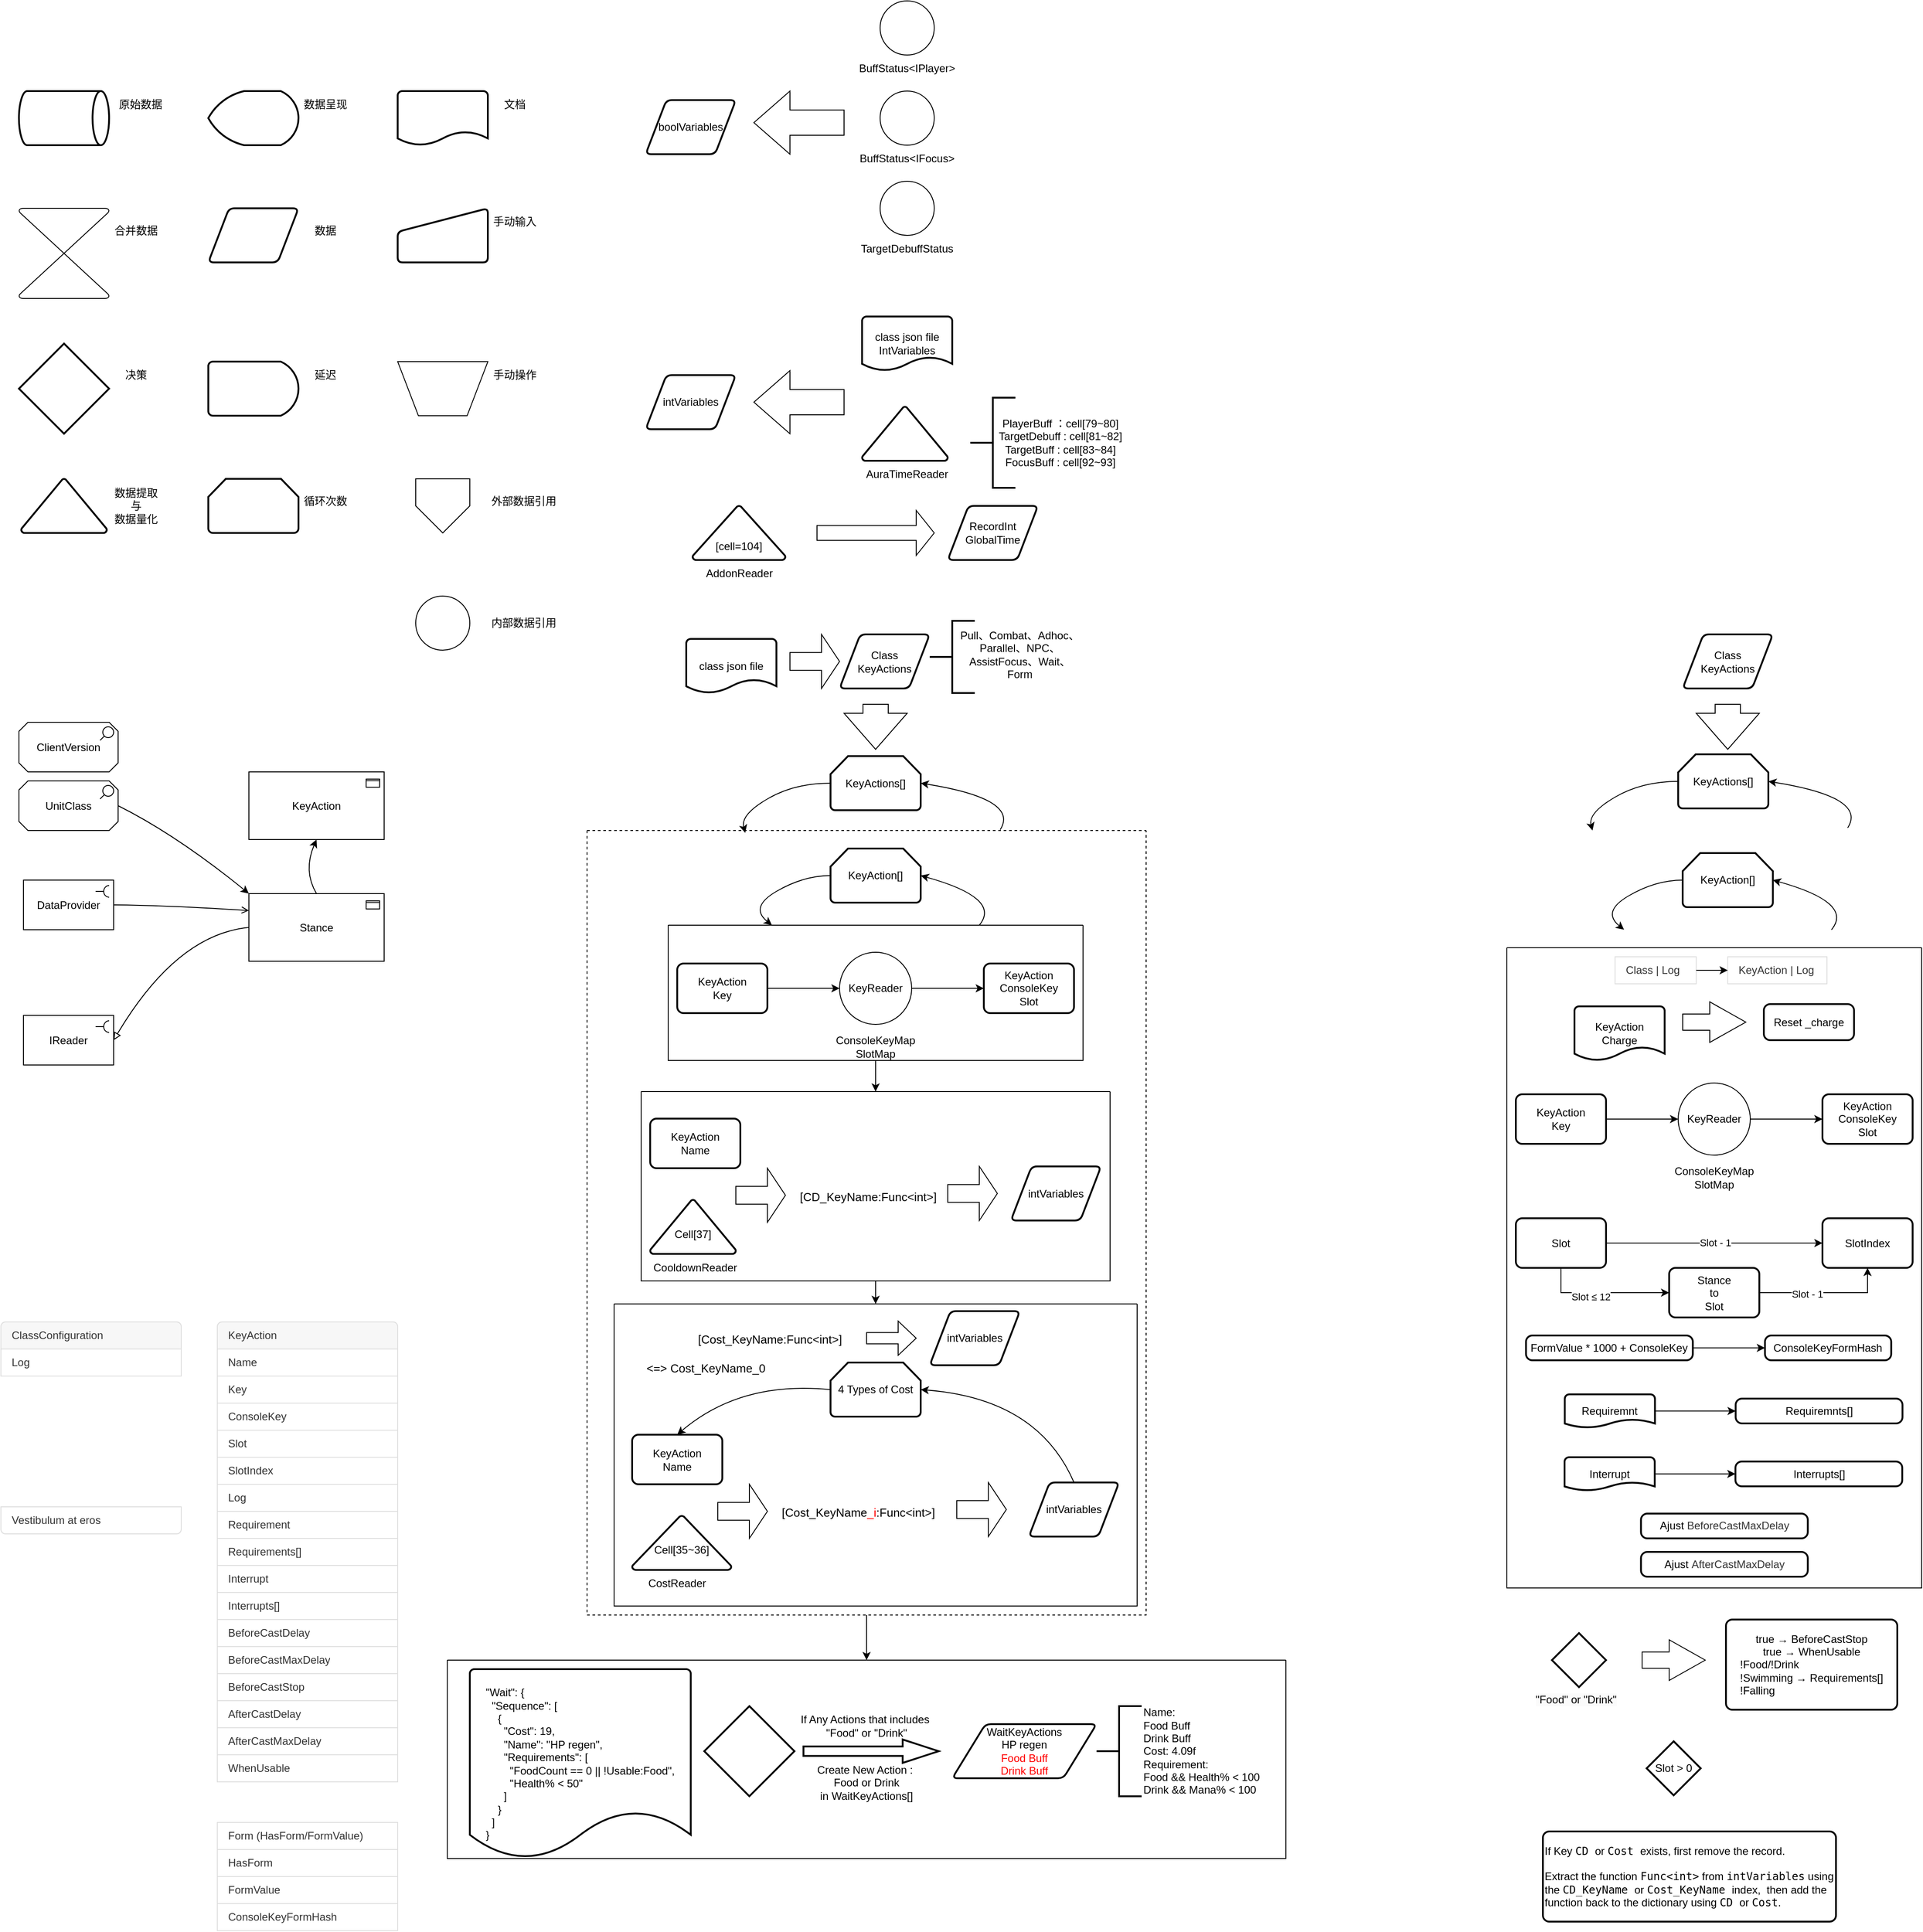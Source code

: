 <mxfile version="24.7.17">
  <diagram name="Page-1" id="tHewt-plReYWBCTNkzJ1">
    <mxGraphModel dx="1046" dy="2048" grid="1" gridSize="10" guides="1" tooltips="1" connect="1" arrows="1" fold="1" page="1" pageScale="1" pageWidth="827" pageHeight="1169" math="0" shadow="0">
      <root>
        <mxCell id="0" />
        <mxCell id="1" parent="0" />
        <mxCell id="4Kc2HaVrnk-MGNo5C4es-4" value="" style="curved=1;endArrow=classic;html=1;rounded=0;exitX=0.5;exitY=0;exitDx=0;exitDy=0;entryX=0.5;entryY=1;entryDx=0;entryDy=0;exitPerimeter=0;entryPerimeter=0;" parent="1" source="4Kc2HaVrnk-MGNo5C4es-9" target="4Kc2HaVrnk-MGNo5C4es-10" edge="1">
          <mxGeometry width="50" height="50" relative="1" as="geometry">
            <mxPoint x="399" y="465" as="sourcePoint" />
            <mxPoint x="399" y="565" as="targetPoint" />
            <Array as="points">
              <mxPoint x="395" y="355" />
            </Array>
          </mxGeometry>
        </mxCell>
        <mxCell id="4Kc2HaVrnk-MGNo5C4es-5" value="IReader" style="html=1;outlineConnect=0;whiteSpace=wrap;shape=mxgraph.archimate.application;appType=interface2" parent="1" vertex="1">
          <mxGeometry x="85" y="515" width="100" height="55" as="geometry" />
        </mxCell>
        <mxCell id="4Kc2HaVrnk-MGNo5C4es-9" value="Stance" style="html=1;outlineConnect=0;whiteSpace=wrap;shape=mxgraph.archimate3.application;appType=passive;archiType=square;" parent="1" vertex="1">
          <mxGeometry x="335" y="380" width="150" height="75" as="geometry" />
        </mxCell>
        <mxCell id="4Kc2HaVrnk-MGNo5C4es-10" value="KeyAction" style="html=1;outlineConnect=0;whiteSpace=wrap;shape=mxgraph.archimate3.application;appType=passive;archiType=square;" parent="1" vertex="1">
          <mxGeometry x="335" y="245" width="150" height="75" as="geometry" />
        </mxCell>
        <mxCell id="4Kc2HaVrnk-MGNo5C4es-11" value="" style="curved=1;endArrow=block;html=1;rounded=0;exitX=0;exitY=0.5;exitDx=0;exitDy=0;exitPerimeter=0;entryX=1;entryY=0.5;entryDx=0;entryDy=0;entryPerimeter=0;endFill=0;" parent="1" source="4Kc2HaVrnk-MGNo5C4es-9" target="4Kc2HaVrnk-MGNo5C4es-5" edge="1">
          <mxGeometry width="50" height="50" relative="1" as="geometry">
            <mxPoint x="255" y="475" as="sourcePoint" />
            <mxPoint x="305" y="425" as="targetPoint" />
            <Array as="points">
              <mxPoint x="255" y="425" />
            </Array>
          </mxGeometry>
        </mxCell>
        <mxCell id="4Kc2HaVrnk-MGNo5C4es-12" value="DataProvider" style="html=1;outlineConnect=0;whiteSpace=wrap;shape=mxgraph.archimate.application;appType=interface2;movable=1;resizable=1;rotatable=1;deletable=1;editable=1;locked=0;connectable=1;" parent="1" vertex="1">
          <mxGeometry x="85" y="365" width="100" height="55" as="geometry" />
        </mxCell>
        <mxCell id="4Kc2HaVrnk-MGNo5C4es-13" value="" style="curved=1;endArrow=open;html=1;rounded=0;exitX=1;exitY=0.5;exitDx=0;exitDy=0;exitPerimeter=0;endFill=0;entryX=0;entryY=0.25;entryDx=0;entryDy=0;entryPerimeter=0;" parent="1" source="4Kc2HaVrnk-MGNo5C4es-12" target="4Kc2HaVrnk-MGNo5C4es-9" edge="1">
          <mxGeometry width="50" height="50" relative="1" as="geometry">
            <mxPoint x="245" y="365" as="sourcePoint" />
            <mxPoint x="305" y="485" as="targetPoint" />
            <Array as="points">
              <mxPoint x="245" y="393" />
            </Array>
          </mxGeometry>
        </mxCell>
        <mxCell id="4Kc2HaVrnk-MGNo5C4es-17" value="UnitClass" style="html=1;outlineConnect=0;whiteSpace=wrap;shape=mxgraph.archimate.motiv;motivType=assess;shadow=0;gradientColor=none;fillColor=default;strokeColor=default;perimeterSpacing=0;" parent="1" vertex="1">
          <mxGeometry x="80" y="255" width="110" height="55" as="geometry" />
        </mxCell>
        <mxCell id="4Kc2HaVrnk-MGNo5C4es-18" value="" style="curved=1;endArrow=classic;html=1;rounded=0;fontFamily=Helvetica;fontSize=12;fontColor=default;exitX=1;exitY=0.5;exitDx=0;exitDy=0;exitPerimeter=0;entryX=0;entryY=0;entryDx=0;entryDy=0;entryPerimeter=0;" parent="1" source="4Kc2HaVrnk-MGNo5C4es-17" target="4Kc2HaVrnk-MGNo5C4es-9" edge="1">
          <mxGeometry width="50" height="50" relative="1" as="geometry">
            <mxPoint x="205" y="315" as="sourcePoint" />
            <mxPoint x="255" y="265" as="targetPoint" />
            <Array as="points">
              <mxPoint x="255" y="315" />
            </Array>
          </mxGeometry>
        </mxCell>
        <mxCell id="4Kc2HaVrnk-MGNo5C4es-19" value="ClientVersion" style="html=1;outlineConnect=0;whiteSpace=wrap;shape=mxgraph.archimate.motiv;motivType=assess;shadow=0;gradientColor=none;fillColor=default;strokeColor=default;perimeterSpacing=0;" parent="1" vertex="1">
          <mxGeometry x="80" y="190" width="110" height="55" as="geometry" />
        </mxCell>
        <mxCell id="MS5GB7sfSt4IsoN0eLxR-2" value="" style="verticalLabelPosition=bottom;verticalAlign=top;html=1;shape=mxgraph.flowchart.collate;" parent="1" vertex="1">
          <mxGeometry x="80" y="-380" width="100" height="100" as="geometry" />
        </mxCell>
        <mxCell id="MS5GB7sfSt4IsoN0eLxR-3" value="合并数据" style="text;html=1;align=center;verticalAlign=middle;whiteSpace=wrap;rounded=0;" parent="1" vertex="1">
          <mxGeometry x="180" y="-370" width="60" height="30" as="geometry" />
        </mxCell>
        <mxCell id="MS5GB7sfSt4IsoN0eLxR-4" value="" style="shape=parallelogram;html=1;strokeWidth=2;perimeter=parallelogramPerimeter;whiteSpace=wrap;rounded=1;arcSize=12;size=0.23;" parent="1" vertex="1">
          <mxGeometry x="290" y="-380" width="100" height="60" as="geometry" />
        </mxCell>
        <mxCell id="MS5GB7sfSt4IsoN0eLxR-5" value="数据" style="text;html=1;align=center;verticalAlign=middle;whiteSpace=wrap;rounded=0;" parent="1" vertex="1">
          <mxGeometry x="390" y="-370" width="60" height="30" as="geometry" />
        </mxCell>
        <mxCell id="MS5GB7sfSt4IsoN0eLxR-6" value="" style="strokeWidth=2;html=1;shape=mxgraph.flowchart.decision;whiteSpace=wrap;" parent="1" vertex="1">
          <mxGeometry x="80" y="-230" width="100" height="100" as="geometry" />
        </mxCell>
        <mxCell id="MS5GB7sfSt4IsoN0eLxR-7" value="决策" style="text;html=1;align=center;verticalAlign=middle;whiteSpace=wrap;rounded=0;" parent="1" vertex="1">
          <mxGeometry x="180" y="-210" width="60" height="30" as="geometry" />
        </mxCell>
        <mxCell id="MS5GB7sfSt4IsoN0eLxR-8" value="" style="strokeWidth=2;html=1;shape=mxgraph.flowchart.delay;whiteSpace=wrap;" parent="1" vertex="1">
          <mxGeometry x="290" y="-210" width="100" height="60" as="geometry" />
        </mxCell>
        <mxCell id="MS5GB7sfSt4IsoN0eLxR-9" value="延迟" style="text;html=1;align=center;verticalAlign=middle;whiteSpace=wrap;rounded=0;" parent="1" vertex="1">
          <mxGeometry x="390" y="-210" width="60" height="30" as="geometry" />
        </mxCell>
        <mxCell id="MS5GB7sfSt4IsoN0eLxR-12" value="" style="strokeWidth=2;html=1;shape=mxgraph.flowchart.direct_data;whiteSpace=wrap;" parent="1" vertex="1">
          <mxGeometry x="80" y="-510" width="100" height="60" as="geometry" />
        </mxCell>
        <mxCell id="MS5GB7sfSt4IsoN0eLxR-13" value="原始数据" style="text;html=1;align=center;verticalAlign=middle;whiteSpace=wrap;rounded=0;" parent="1" vertex="1">
          <mxGeometry x="185" y="-510" width="60" height="30" as="geometry" />
        </mxCell>
        <mxCell id="MS5GB7sfSt4IsoN0eLxR-14" value="" style="strokeWidth=2;html=1;shape=mxgraph.flowchart.display;whiteSpace=wrap;" parent="1" vertex="1">
          <mxGeometry x="290" y="-510" width="100" height="60" as="geometry" />
        </mxCell>
        <mxCell id="MS5GB7sfSt4IsoN0eLxR-15" value="数据呈现" style="text;html=1;align=center;verticalAlign=middle;whiteSpace=wrap;rounded=0;" parent="1" vertex="1">
          <mxGeometry x="390" y="-510" width="60" height="30" as="geometry" />
        </mxCell>
        <mxCell id="MS5GB7sfSt4IsoN0eLxR-16" value="" style="strokeWidth=2;html=1;shape=mxgraph.flowchart.document2;whiteSpace=wrap;size=0.25;" parent="1" vertex="1">
          <mxGeometry x="500" y="-510" width="100" height="60" as="geometry" />
        </mxCell>
        <mxCell id="MS5GB7sfSt4IsoN0eLxR-17" value="文档" style="text;html=1;align=center;verticalAlign=middle;whiteSpace=wrap;rounded=0;" parent="1" vertex="1">
          <mxGeometry x="600" y="-510" width="60" height="30" as="geometry" />
        </mxCell>
        <mxCell id="MS5GB7sfSt4IsoN0eLxR-18" value="" style="html=1;strokeWidth=2;shape=manualInput;whiteSpace=wrap;rounded=1;size=26;arcSize=11;" parent="1" vertex="1">
          <mxGeometry x="500" y="-380" width="100" height="60" as="geometry" />
        </mxCell>
        <mxCell id="MS5GB7sfSt4IsoN0eLxR-19" value="手动输入" style="text;html=1;align=center;verticalAlign=middle;whiteSpace=wrap;rounded=0;" parent="1" vertex="1">
          <mxGeometry x="600" y="-380" width="60" height="30" as="geometry" />
        </mxCell>
        <mxCell id="MS5GB7sfSt4IsoN0eLxR-20" value="" style="verticalLabelPosition=middle;verticalAlign=middle;html=1;shape=trapezoid;perimeter=trapezoidPerimeter;whiteSpace=wrap;size=0.23;arcSize=10;flipV=1;labelPosition=center;align=center;" parent="1" vertex="1">
          <mxGeometry x="500" y="-210" width="100" height="60" as="geometry" />
        </mxCell>
        <mxCell id="MS5GB7sfSt4IsoN0eLxR-21" value="手动操作" style="text;html=1;align=center;verticalAlign=middle;whiteSpace=wrap;rounded=0;" parent="1" vertex="1">
          <mxGeometry x="600" y="-210" width="60" height="30" as="geometry" />
        </mxCell>
        <mxCell id="MS5GB7sfSt4IsoN0eLxR-22" value="" style="strokeWidth=2;html=1;shape=mxgraph.flowchart.extract_or_measurement;whiteSpace=wrap;" parent="1" vertex="1">
          <mxGeometry x="82.5" y="-80" width="95" height="60" as="geometry" />
        </mxCell>
        <mxCell id="MS5GB7sfSt4IsoN0eLxR-23" value="数据提取与&lt;div&gt;数据量化&lt;/div&gt;" style="text;html=1;align=center;verticalAlign=middle;whiteSpace=wrap;rounded=0;" parent="1" vertex="1">
          <mxGeometry x="180" y="-65" width="60" height="30" as="geometry" />
        </mxCell>
        <mxCell id="MS5GB7sfSt4IsoN0eLxR-24" value="" style="strokeWidth=2;html=1;shape=mxgraph.flowchart.loop_limit;whiteSpace=wrap;" parent="1" vertex="1">
          <mxGeometry x="290" y="-80" width="100" height="60" as="geometry" />
        </mxCell>
        <mxCell id="MS5GB7sfSt4IsoN0eLxR-25" value="循环次数" style="text;html=1;align=center;verticalAlign=middle;whiteSpace=wrap;rounded=0;" parent="1" vertex="1">
          <mxGeometry x="390" y="-70" width="60" height="30" as="geometry" />
        </mxCell>
        <mxCell id="MS5GB7sfSt4IsoN0eLxR-26" value="" style="verticalLabelPosition=bottom;verticalAlign=top;html=1;shape=offPageConnector;rounded=0;size=0.5;" parent="1" vertex="1">
          <mxGeometry x="520" y="-80" width="60" height="60" as="geometry" />
        </mxCell>
        <mxCell id="MS5GB7sfSt4IsoN0eLxR-27" value="外部数据引用" style="text;html=1;align=center;verticalAlign=middle;whiteSpace=wrap;rounded=0;" parent="1" vertex="1">
          <mxGeometry x="600" y="-70" width="80" height="30" as="geometry" />
        </mxCell>
        <mxCell id="MS5GB7sfSt4IsoN0eLxR-28" value="" style="verticalLabelPosition=bottom;verticalAlign=top;html=1;shape=mxgraph.flowchart.on-page_reference;" parent="1" vertex="1">
          <mxGeometry x="520" y="50" width="60" height="60" as="geometry" />
        </mxCell>
        <mxCell id="MS5GB7sfSt4IsoN0eLxR-29" value="内部数据引用" style="text;html=1;align=center;verticalAlign=middle;whiteSpace=wrap;rounded=0;" parent="1" vertex="1">
          <mxGeometry x="600" y="65" width="80" height="30" as="geometry" />
        </mxCell>
        <mxCell id="UUD3ZyUk1dP5S2J8R8c--1" value="boolVariables" style="shape=parallelogram;html=1;strokeWidth=2;perimeter=parallelogramPerimeter;whiteSpace=wrap;rounded=1;arcSize=12;size=0.23;" parent="1" vertex="1">
          <mxGeometry x="775" y="-500" width="100" height="60" as="geometry" />
        </mxCell>
        <mxCell id="UUD3ZyUk1dP5S2J8R8c--2" value="" style="verticalLabelPosition=bottom;verticalAlign=top;html=1;shape=mxgraph.flowchart.on-page_reference;" parent="1" vertex="1">
          <mxGeometry x="1035" y="-610" width="60" height="60" as="geometry" />
        </mxCell>
        <mxCell id="UUD3ZyUk1dP5S2J8R8c--3" value="BuffStatus&amp;lt;IPlayer&amp;gt;" style="text;html=1;align=center;verticalAlign=middle;whiteSpace=wrap;rounded=0;" parent="1" vertex="1">
          <mxGeometry x="1035" y="-550" width="60" height="30" as="geometry" />
        </mxCell>
        <mxCell id="UUD3ZyUk1dP5S2J8R8c--4" value="" style="verticalLabelPosition=bottom;verticalAlign=top;html=1;shape=mxgraph.flowchart.on-page_reference;" parent="1" vertex="1">
          <mxGeometry x="1035" y="-510" width="60" height="60" as="geometry" />
        </mxCell>
        <mxCell id="UUD3ZyUk1dP5S2J8R8c--5" value="BuffStatus&amp;lt;IFocus&amp;gt;" style="text;html=1;align=center;verticalAlign=middle;whiteSpace=wrap;rounded=0;" parent="1" vertex="1">
          <mxGeometry x="1035" y="-450" width="60" height="30" as="geometry" />
        </mxCell>
        <mxCell id="UUD3ZyUk1dP5S2J8R8c--6" value="" style="verticalLabelPosition=bottom;verticalAlign=top;html=1;shape=mxgraph.flowchart.on-page_reference;" parent="1" vertex="1">
          <mxGeometry x="1035" y="-410" width="60" height="60" as="geometry" />
        </mxCell>
        <mxCell id="UUD3ZyUk1dP5S2J8R8c--7" value="TargetDebuffStatus" style="text;html=1;align=center;verticalAlign=middle;whiteSpace=wrap;rounded=0;" parent="1" vertex="1">
          <mxGeometry x="1035" y="-350" width="60" height="30" as="geometry" />
        </mxCell>
        <mxCell id="UUD3ZyUk1dP5S2J8R8c--8" value="" style="html=1;shadow=0;dashed=0;align=center;verticalAlign=middle;shape=mxgraph.arrows2.arrow;dy=0.6;dx=40;flipH=1;notch=0;" parent="1" vertex="1">
          <mxGeometry x="895" y="-510" width="100" height="70" as="geometry" />
        </mxCell>
        <mxCell id="UUD3ZyUk1dP5S2J8R8c--9" value="intVariables" style="shape=parallelogram;html=1;strokeWidth=2;perimeter=parallelogramPerimeter;whiteSpace=wrap;rounded=1;arcSize=12;size=0.23;" parent="1" vertex="1">
          <mxGeometry x="775" y="-195" width="100" height="60" as="geometry" />
        </mxCell>
        <mxCell id="UUD3ZyUk1dP5S2J8R8c--10" value="class json file&lt;br&gt;IntVariables" style="strokeWidth=2;html=1;shape=mxgraph.flowchart.document2;whiteSpace=wrap;size=0.25;" parent="1" vertex="1">
          <mxGeometry x="1015" y="-260" width="100" height="60" as="geometry" />
        </mxCell>
        <mxCell id="UUD3ZyUk1dP5S2J8R8c--11" value="" style="strokeWidth=2;html=1;shape=mxgraph.flowchart.extract_or_measurement;whiteSpace=wrap;" parent="1" vertex="1">
          <mxGeometry x="1015" y="-160" width="95" height="60" as="geometry" />
        </mxCell>
        <mxCell id="UUD3ZyUk1dP5S2J8R8c--12" value="AuraTimeReader" style="text;html=1;align=center;verticalAlign=middle;whiteSpace=wrap;rounded=0;" parent="1" vertex="1">
          <mxGeometry x="1035" y="-100" width="60" height="30" as="geometry" />
        </mxCell>
        <mxCell id="UUD3ZyUk1dP5S2J8R8c--13" value="" style="strokeWidth=2;html=1;shape=mxgraph.flowchart.annotation_2;align=left;labelPosition=right;pointerEvents=1;" parent="1" vertex="1">
          <mxGeometry x="1135" y="-170" width="50" height="100" as="geometry" />
        </mxCell>
        <mxCell id="UUD3ZyUk1dP5S2J8R8c--14" value="PlayerBuff ：cell[79~80]&lt;div&gt;TargetDebuff : cell[81~82]&lt;/div&gt;&lt;div&gt;TargetBuff : cell[83~84]&lt;/div&gt;&lt;div&gt;FocusBuff : cell[92~93]&lt;/div&gt;" style="text;html=1;align=center;verticalAlign=middle;whiteSpace=wrap;rounded=0;" parent="1" vertex="1">
          <mxGeometry x="1165" y="-162.5" width="140" height="85" as="geometry" />
        </mxCell>
        <mxCell id="UUD3ZyUk1dP5S2J8R8c--15" value="" style="html=1;shadow=0;dashed=0;align=center;verticalAlign=middle;shape=mxgraph.arrows2.arrow;dy=0.6;dx=40;flipH=1;notch=0;" parent="1" vertex="1">
          <mxGeometry x="895" y="-200" width="100" height="70" as="geometry" />
        </mxCell>
        <mxCell id="UUD3ZyUk1dP5S2J8R8c--16" value="class json file" style="strokeWidth=2;html=1;shape=mxgraph.flowchart.document2;whiteSpace=wrap;size=0.25;" parent="1" vertex="1">
          <mxGeometry x="820" y="97.5" width="100" height="60" as="geometry" />
        </mxCell>
        <mxCell id="UUD3ZyUk1dP5S2J8R8c--17" value="&lt;div&gt;Class&lt;/div&gt;KeyActions" style="shape=parallelogram;html=1;strokeWidth=2;perimeter=parallelogramPerimeter;whiteSpace=wrap;rounded=1;arcSize=12;size=0.23;" parent="1" vertex="1">
          <mxGeometry x="990" y="92.5" width="100" height="60" as="geometry" />
        </mxCell>
        <mxCell id="UUD3ZyUk1dP5S2J8R8c--18" value="KeyActions[]" style="strokeWidth=2;html=1;shape=mxgraph.flowchart.loop_limit;whiteSpace=wrap;" parent="1" vertex="1">
          <mxGeometry x="980" y="227.5" width="100" height="60" as="geometry" />
        </mxCell>
        <mxCell id="hgYLfOBCE1SNbVd8lNa9-1" value="" style="strokeWidth=2;html=1;shape=mxgraph.flowchart.annotation_2;align=left;labelPosition=right;pointerEvents=1;" parent="1" vertex="1">
          <mxGeometry x="1090" y="77.5" width="50" height="80" as="geometry" />
        </mxCell>
        <mxCell id="hgYLfOBCE1SNbVd8lNa9-2" value="Pull、Combat、Adhoc、Parallel、NPC、AssistFocus、Wait、Form" style="text;html=1;align=center;verticalAlign=middle;whiteSpace=wrap;rounded=0;" parent="1" vertex="1">
          <mxGeometry x="1120" y="72.5" width="140" height="85" as="geometry" />
        </mxCell>
        <mxCell id="hgYLfOBCE1SNbVd8lNa9-46" value="" style="html=1;shadow=0;dashed=0;align=center;verticalAlign=middle;shape=mxgraph.arrows2.arrow;dy=0.6;dx=40;direction=south;notch=0;" parent="1" vertex="1">
          <mxGeometry x="995" y="170" width="70" height="50" as="geometry" />
        </mxCell>
        <mxCell id="hgYLfOBCE1SNbVd8lNa9-47" value="" style="html=1;shadow=0;dashed=0;align=center;verticalAlign=middle;shape=mxgraph.arrows2.arrow;dy=0.67;dx=20;notch=0;" parent="1" vertex="1">
          <mxGeometry x="935" y="92.5" width="55" height="60" as="geometry" />
        </mxCell>
        <mxCell id="hgYLfOBCE1SNbVd8lNa9-48" value="" style="swimlane;startSize=0;" parent="1" vertex="1">
          <mxGeometry x="555" y="1230" width="930" height="220" as="geometry" />
        </mxCell>
        <mxCell id="hgYLfOBCE1SNbVd8lNa9-62" value="" style="strokeWidth=2;html=1;shape=mxgraph.flowchart.decision;whiteSpace=wrap;" parent="hgYLfOBCE1SNbVd8lNa9-48" vertex="1">
          <mxGeometry x="285" y="51" width="100" height="100" as="geometry" />
        </mxCell>
        <mxCell id="hgYLfOBCE1SNbVd8lNa9-63" value="" style="verticalLabelPosition=bottom;verticalAlign=top;html=1;strokeWidth=2;shape=mxgraph.arrows2.arrow;dy=0.6;dx=40;notch=0;" parent="hgYLfOBCE1SNbVd8lNa9-48" vertex="1">
          <mxGeometry x="395" y="88" width="150" height="26" as="geometry" />
        </mxCell>
        <mxCell id="hgYLfOBCE1SNbVd8lNa9-64" value="If Any Actions that includes&amp;nbsp; &quot;Food&quot; or &quot;Drink&quot;" style="text;html=1;align=center;verticalAlign=middle;whiteSpace=wrap;rounded=0;" parent="hgYLfOBCE1SNbVd8lNa9-48" vertex="1">
          <mxGeometry x="385" y="58" width="160" height="30" as="geometry" />
        </mxCell>
        <mxCell id="hgYLfOBCE1SNbVd8lNa9-65" value="WaitKeyActions&lt;div&gt;HP regen&lt;/div&gt;&lt;div&gt;&lt;font color=&quot;#ff0000&quot;&gt;Food Buff&lt;/font&gt;&lt;/div&gt;&lt;div&gt;&lt;font color=&quot;#ff0000&quot;&gt;Drink Buff&lt;/font&gt;&lt;br&gt;&lt;/div&gt;" style="shape=parallelogram;html=1;strokeWidth=2;perimeter=parallelogramPerimeter;whiteSpace=wrap;rounded=1;arcSize=12;size=0.23;" parent="hgYLfOBCE1SNbVd8lNa9-48" vertex="1">
          <mxGeometry x="560" y="71" width="160" height="60" as="geometry" />
        </mxCell>
        <mxCell id="hgYLfOBCE1SNbVd8lNa9-66" value="&lt;div&gt;Name:&lt;/div&gt;&lt;div&gt;Food Buff&lt;/div&gt;&lt;div&gt;Drink Buff&lt;/div&gt;&lt;div&gt;Cost: 4.09f&lt;/div&gt;Requirement:&lt;div&gt;Food &amp;amp;&amp;amp; Health% &amp;lt; 100&lt;br&gt;Drink &amp;amp;&amp;amp; Mana% &amp;lt; 100&lt;/div&gt;" style="strokeWidth=2;html=1;shape=mxgraph.flowchart.annotation_2;align=left;labelPosition=right;pointerEvents=1;" parent="hgYLfOBCE1SNbVd8lNa9-48" vertex="1">
          <mxGeometry x="720" y="51" width="50" height="100" as="geometry" />
        </mxCell>
        <mxCell id="hgYLfOBCE1SNbVd8lNa9-67" value="Create New Action :&amp;nbsp;&lt;div&gt;Food or Drink&lt;/div&gt;&lt;div&gt;in WaitKeyActions[]&lt;/div&gt;" style="text;html=1;align=center;verticalAlign=middle;whiteSpace=wrap;rounded=0;" parent="hgYLfOBCE1SNbVd8lNa9-48" vertex="1">
          <mxGeometry x="385" y="121" width="160" height="30" as="geometry" />
        </mxCell>
        <mxCell id="ccoW73JxKC8cJCI6jTo7-1" value="&lt;div style=&quot;text-align: left;&quot;&gt;&quot;Wait&quot;: {&lt;/div&gt;&lt;div style=&quot;text-align: left;&quot;&gt;&amp;nbsp; &quot;Sequence&quot;: [&lt;/div&gt;&lt;div style=&quot;text-align: left;&quot;&gt;&amp;nbsp; &amp;nbsp; {&lt;/div&gt;&lt;div style=&quot;text-align: left;&quot;&gt;&amp;nbsp; &amp;nbsp; &amp;nbsp; &quot;Cost&quot;: 19,&lt;/div&gt;&lt;div style=&quot;text-align: left;&quot;&gt;&amp;nbsp; &amp;nbsp; &amp;nbsp; &quot;Name&quot;: &quot;HP regen&quot;,&lt;/div&gt;&lt;div style=&quot;text-align: left;&quot;&gt;&amp;nbsp; &amp;nbsp; &amp;nbsp; &quot;Requirements&quot;: [&lt;/div&gt;&lt;div style=&quot;text-align: left;&quot;&gt;&amp;nbsp; &amp;nbsp; &amp;nbsp; &amp;nbsp; &quot;FoodCount == 0 || !Usable:Food&quot;,&lt;/div&gt;&lt;div style=&quot;text-align: left;&quot;&gt;&amp;nbsp; &amp;nbsp; &amp;nbsp; &amp;nbsp; &quot;Health% &amp;lt; 50&quot;&lt;/div&gt;&lt;div style=&quot;text-align: left;&quot;&gt;&amp;nbsp; &amp;nbsp; &amp;nbsp; ]&lt;/div&gt;&lt;div style=&quot;text-align: left;&quot;&gt;&amp;nbsp; &amp;nbsp; }&lt;/div&gt;&lt;div style=&quot;text-align: left;&quot;&gt;&amp;nbsp; ]&lt;/div&gt;&lt;div style=&quot;text-align: left;&quot;&gt;}&lt;/div&gt;" style="strokeWidth=2;html=1;shape=mxgraph.flowchart.document2;whiteSpace=wrap;size=0.25;" parent="hgYLfOBCE1SNbVd8lNa9-48" vertex="1">
          <mxGeometry x="25" y="10" width="245" height="210" as="geometry" />
        </mxCell>
        <mxCell id="hgYLfOBCE1SNbVd8lNa9-50" value="" style="swimlane;startSize=0;dashed=1;" parent="1" vertex="1">
          <mxGeometry x="710" y="310" width="620" height="870" as="geometry" />
        </mxCell>
        <mxCell id="hgYLfOBCE1SNbVd8lNa9-4" value="KeyAction[]" style="strokeWidth=2;html=1;shape=mxgraph.flowchart.loop_limit;whiteSpace=wrap;" parent="hgYLfOBCE1SNbVd8lNa9-50" vertex="1">
          <mxGeometry x="270" y="20" width="100" height="60" as="geometry" />
        </mxCell>
        <mxCell id="hgYLfOBCE1SNbVd8lNa9-13" value="" style="swimlane;startSize=0;" parent="hgYLfOBCE1SNbVd8lNa9-50" vertex="1">
          <mxGeometry x="90" y="105" width="460" height="150" as="geometry">
            <mxRectangle x="800" y="400" width="50" height="40" as="alternateBounds" />
          </mxGeometry>
        </mxCell>
        <mxCell id="hgYLfOBCE1SNbVd8lNa9-6" value="KeyAction&lt;div&gt;Key&lt;/div&gt;" style="rounded=1;whiteSpace=wrap;html=1;absoluteArcSize=1;arcSize=14;strokeWidth=2;" parent="hgYLfOBCE1SNbVd8lNa9-13" vertex="1">
          <mxGeometry x="10" y="42.5" width="100" height="55" as="geometry" />
        </mxCell>
        <mxCell id="hgYLfOBCE1SNbVd8lNa9-7" value="KeyReader" style="ellipse;whiteSpace=wrap;html=1;aspect=fixed;" parent="hgYLfOBCE1SNbVd8lNa9-13" vertex="1">
          <mxGeometry x="190" y="30" width="80" height="80" as="geometry" />
        </mxCell>
        <mxCell id="hgYLfOBCE1SNbVd8lNa9-8" value="ConsoleKeyMap&lt;div&gt;&lt;div&gt;SlotMap&lt;/div&gt;&lt;/div&gt;" style="text;html=1;align=center;verticalAlign=middle;whiteSpace=wrap;rounded=0;" parent="hgYLfOBCE1SNbVd8lNa9-13" vertex="1">
          <mxGeometry x="200" y="120" width="60" height="30" as="geometry" />
        </mxCell>
        <mxCell id="hgYLfOBCE1SNbVd8lNa9-9" value="KeyAction&lt;div&gt;ConsoleKey&lt;/div&gt;&lt;div&gt;Slot&lt;/div&gt;" style="rounded=1;whiteSpace=wrap;html=1;absoluteArcSize=1;arcSize=14;strokeWidth=2;" parent="hgYLfOBCE1SNbVd8lNa9-13" vertex="1">
          <mxGeometry x="350" y="42.5" width="100" height="55" as="geometry" />
        </mxCell>
        <mxCell id="hgYLfOBCE1SNbVd8lNa9-10" value="" style="endArrow=classic;html=1;rounded=0;exitX=1;exitY=0.5;exitDx=0;exitDy=0;entryX=0;entryY=0.5;entryDx=0;entryDy=0;" parent="hgYLfOBCE1SNbVd8lNa9-13" source="hgYLfOBCE1SNbVd8lNa9-6" target="hgYLfOBCE1SNbVd8lNa9-7" edge="1">
          <mxGeometry width="50" height="50" relative="1" as="geometry">
            <mxPoint x="100" y="50" as="sourcePoint" />
            <mxPoint x="150" as="targetPoint" />
          </mxGeometry>
        </mxCell>
        <mxCell id="hgYLfOBCE1SNbVd8lNa9-11" value="" style="endArrow=classic;html=1;rounded=0;exitX=1;exitY=0.5;exitDx=0;exitDy=0;entryX=0;entryY=0.5;entryDx=0;entryDy=0;" parent="hgYLfOBCE1SNbVd8lNa9-13" source="hgYLfOBCE1SNbVd8lNa9-7" target="hgYLfOBCE1SNbVd8lNa9-9" edge="1">
          <mxGeometry width="50" height="50" relative="1" as="geometry">
            <mxPoint x="380" y="-30" as="sourcePoint" />
            <mxPoint x="430" y="-80" as="targetPoint" />
          </mxGeometry>
        </mxCell>
        <mxCell id="hgYLfOBCE1SNbVd8lNa9-14" value="" style="swimlane;startSize=0;" parent="hgYLfOBCE1SNbVd8lNa9-50" vertex="1">
          <mxGeometry x="60" y="289.5" width="520" height="210" as="geometry" />
        </mxCell>
        <mxCell id="hgYLfOBCE1SNbVd8lNa9-15" value="KeyAction&lt;div&gt;Name&lt;/div&gt;" style="rounded=1;whiteSpace=wrap;html=1;absoluteArcSize=1;arcSize=14;strokeWidth=2;" parent="hgYLfOBCE1SNbVd8lNa9-14" vertex="1">
          <mxGeometry x="10" y="30" width="100" height="55" as="geometry" />
        </mxCell>
        <mxCell id="hgYLfOBCE1SNbVd8lNa9-16" value="&lt;div&gt;&lt;br&gt;&lt;/div&gt;Cell[37]" style="strokeWidth=2;html=1;shape=mxgraph.flowchart.extract_or_measurement;whiteSpace=wrap;" parent="hgYLfOBCE1SNbVd8lNa9-14" vertex="1">
          <mxGeometry x="10" y="120" width="95" height="60" as="geometry" />
        </mxCell>
        <mxCell id="hgYLfOBCE1SNbVd8lNa9-17" value="CooldownReader" style="text;html=1;align=center;verticalAlign=middle;whiteSpace=wrap;rounded=0;" parent="hgYLfOBCE1SNbVd8lNa9-14" vertex="1">
          <mxGeometry x="30" y="180" width="60" height="30" as="geometry" />
        </mxCell>
        <mxCell id="hgYLfOBCE1SNbVd8lNa9-20" value="[CD_KeyName:Func&amp;lt;int&amp;gt;]" style="text;strokeColor=none;fillColor=none;align=left;verticalAlign=top;spacingLeft=4;spacingRight=4;overflow=hidden;rotatable=0;points=[[0,0.5],[1,0.5]];portConstraint=eastwest;whiteSpace=wrap;html=1;fontSize=13;" parent="hgYLfOBCE1SNbVd8lNa9-14" vertex="1">
          <mxGeometry x="170" y="102" width="170" height="26" as="geometry" />
        </mxCell>
        <mxCell id="hgYLfOBCE1SNbVd8lNa9-21" value="intVariables" style="shape=parallelogram;html=1;strokeWidth=2;perimeter=parallelogramPerimeter;whiteSpace=wrap;rounded=1;arcSize=12;size=0.23;" parent="hgYLfOBCE1SNbVd8lNa9-14" vertex="1">
          <mxGeometry x="410" y="83" width="100" height="60" as="geometry" />
        </mxCell>
        <mxCell id="hgYLfOBCE1SNbVd8lNa9-22" value="" style="html=1;shadow=0;dashed=0;align=center;verticalAlign=middle;shape=mxgraph.arrows2.arrow;dy=0.67;dx=20;notch=0;" parent="hgYLfOBCE1SNbVd8lNa9-14" vertex="1">
          <mxGeometry x="105" y="85" width="55" height="60" as="geometry" />
        </mxCell>
        <mxCell id="hgYLfOBCE1SNbVd8lNa9-23" value="" style="html=1;shadow=0;dashed=0;align=center;verticalAlign=middle;shape=mxgraph.arrows2.arrow;dy=0.67;dx=20;notch=0;" parent="hgYLfOBCE1SNbVd8lNa9-14" vertex="1">
          <mxGeometry x="340" y="83" width="55" height="60" as="geometry" />
        </mxCell>
        <mxCell id="hgYLfOBCE1SNbVd8lNa9-27" value="" style="swimlane;startSize=0;" parent="hgYLfOBCE1SNbVd8lNa9-50" vertex="1">
          <mxGeometry x="30" y="525" width="580" height="335" as="geometry" />
        </mxCell>
        <mxCell id="hgYLfOBCE1SNbVd8lNa9-28" value="KeyAction&lt;div&gt;Name&lt;/div&gt;" style="rounded=1;whiteSpace=wrap;html=1;absoluteArcSize=1;arcSize=14;strokeWidth=2;" parent="hgYLfOBCE1SNbVd8lNa9-27" vertex="1">
          <mxGeometry x="20" y="145" width="100" height="55" as="geometry" />
        </mxCell>
        <mxCell id="hgYLfOBCE1SNbVd8lNa9-29" value="&lt;div&gt;&lt;br&gt;&lt;/div&gt;Cell[35~36]" style="strokeWidth=2;html=1;shape=mxgraph.flowchart.extract_or_measurement;whiteSpace=wrap;" parent="hgYLfOBCE1SNbVd8lNa9-27" vertex="1">
          <mxGeometry x="20" y="235" width="110" height="60" as="geometry" />
        </mxCell>
        <mxCell id="hgYLfOBCE1SNbVd8lNa9-30" value="CostReader" style="text;html=1;align=center;verticalAlign=middle;whiteSpace=wrap;rounded=0;" parent="hgYLfOBCE1SNbVd8lNa9-27" vertex="1">
          <mxGeometry x="40" y="295" width="60" height="30" as="geometry" />
        </mxCell>
        <mxCell id="hgYLfOBCE1SNbVd8lNa9-31" value="[Cost_KeyName&lt;font color=&quot;#ff0000&quot;&gt;_i&lt;/font&gt;:Func&amp;lt;int&amp;gt;]" style="text;strokeColor=none;fillColor=none;align=left;verticalAlign=top;spacingLeft=4;spacingRight=4;overflow=hidden;rotatable=0;points=[[0,0.5],[1,0.5]];portConstraint=eastwest;whiteSpace=wrap;html=1;fontSize=13;" parent="hgYLfOBCE1SNbVd8lNa9-27" vertex="1">
          <mxGeometry x="180" y="217" width="180" height="26" as="geometry" />
        </mxCell>
        <mxCell id="hgYLfOBCE1SNbVd8lNa9-32" value="intVariables" style="shape=parallelogram;html=1;strokeWidth=2;perimeter=parallelogramPerimeter;whiteSpace=wrap;rounded=1;arcSize=12;size=0.23;" parent="hgYLfOBCE1SNbVd8lNa9-27" vertex="1">
          <mxGeometry x="460" y="198" width="100" height="60" as="geometry" />
        </mxCell>
        <mxCell id="hgYLfOBCE1SNbVd8lNa9-33" value="" style="html=1;shadow=0;dashed=0;align=center;verticalAlign=middle;shape=mxgraph.arrows2.arrow;dy=0.67;dx=20;notch=0;" parent="hgYLfOBCE1SNbVd8lNa9-27" vertex="1">
          <mxGeometry x="115" y="200" width="55" height="60" as="geometry" />
        </mxCell>
        <mxCell id="hgYLfOBCE1SNbVd8lNa9-34" value="" style="html=1;shadow=0;dashed=0;align=center;verticalAlign=middle;shape=mxgraph.arrows2.arrow;dy=0.67;dx=20;notch=0;" parent="hgYLfOBCE1SNbVd8lNa9-27" vertex="1">
          <mxGeometry x="380" y="198" width="55" height="60" as="geometry" />
        </mxCell>
        <mxCell id="hgYLfOBCE1SNbVd8lNa9-35" value="4 Types of Cost" style="strokeWidth=2;html=1;shape=mxgraph.flowchart.loop_limit;whiteSpace=wrap;" parent="hgYLfOBCE1SNbVd8lNa9-27" vertex="1">
          <mxGeometry x="240" y="65" width="100" height="60" as="geometry" />
        </mxCell>
        <mxCell id="hgYLfOBCE1SNbVd8lNa9-37" value="" style="curved=1;endArrow=classic;html=1;rounded=0;exitX=0;exitY=0.5;exitDx=0;exitDy=0;exitPerimeter=0;entryX=0.5;entryY=0;entryDx=0;entryDy=0;" parent="hgYLfOBCE1SNbVd8lNa9-27" source="hgYLfOBCE1SNbVd8lNa9-35" target="hgYLfOBCE1SNbVd8lNa9-28" edge="1">
          <mxGeometry width="50" height="50" relative="1" as="geometry">
            <mxPoint x="140" y="135" as="sourcePoint" />
            <mxPoint x="190" y="85" as="targetPoint" />
            <Array as="points">
              <mxPoint x="140" y="85" />
            </Array>
          </mxGeometry>
        </mxCell>
        <mxCell id="hgYLfOBCE1SNbVd8lNa9-36" value="" style="curved=1;endArrow=classic;html=1;rounded=0;exitX=0.5;exitY=0;exitDx=0;exitDy=0;entryX=1;entryY=0.5;entryDx=0;entryDy=0;entryPerimeter=0;" parent="hgYLfOBCE1SNbVd8lNa9-27" source="hgYLfOBCE1SNbVd8lNa9-32" target="hgYLfOBCE1SNbVd8lNa9-35" edge="1">
          <mxGeometry width="50" height="50" relative="1" as="geometry">
            <mxPoint x="380" y="285" as="sourcePoint" />
            <mxPoint x="430" y="235" as="targetPoint" />
            <Array as="points">
              <mxPoint x="470" y="105" />
            </Array>
          </mxGeometry>
        </mxCell>
        <mxCell id="-XoLFDb0LuWAJQt2IJDY-57" value="[Cost_KeyName:Func&amp;lt;int&amp;gt;]" style="text;strokeColor=none;fillColor=none;align=left;verticalAlign=top;spacingLeft=4;spacingRight=4;overflow=hidden;rotatable=0;points=[[0,0.5],[1,0.5]];portConstraint=eastwest;whiteSpace=wrap;html=1;fontSize=13;" vertex="1" parent="hgYLfOBCE1SNbVd8lNa9-27">
          <mxGeometry x="87" y="25" width="180" height="26" as="geometry" />
        </mxCell>
        <mxCell id="-XoLFDb0LuWAJQt2IJDY-58" value="" style="html=1;shadow=0;dashed=0;align=center;verticalAlign=middle;shape=mxgraph.arrows2.arrow;dy=0.67;dx=20;notch=0;" vertex="1" parent="hgYLfOBCE1SNbVd8lNa9-27">
          <mxGeometry x="280" y="19" width="55" height="38" as="geometry" />
        </mxCell>
        <mxCell id="-XoLFDb0LuWAJQt2IJDY-59" value="intVariables" style="shape=parallelogram;html=1;strokeWidth=2;perimeter=parallelogramPerimeter;whiteSpace=wrap;rounded=1;arcSize=12;size=0.23;" vertex="1" parent="hgYLfOBCE1SNbVd8lNa9-27">
          <mxGeometry x="350" y="8" width="100" height="60" as="geometry" />
        </mxCell>
        <mxCell id="-XoLFDb0LuWAJQt2IJDY-60" value="&amp;lt;=&amp;gt; Cost_KeyName_0" style="text;strokeColor=none;fillColor=none;align=left;verticalAlign=top;spacingLeft=4;spacingRight=4;overflow=hidden;rotatable=0;points=[[0,0.5],[1,0.5]];portConstraint=eastwest;whiteSpace=wrap;html=1;fontSize=13;" vertex="1" parent="hgYLfOBCE1SNbVd8lNa9-27">
          <mxGeometry x="30" y="57" width="180" height="26" as="geometry" />
        </mxCell>
        <mxCell id="hgYLfOBCE1SNbVd8lNa9-38" value="" style="endArrow=classic;html=1;rounded=0;exitX=0.5;exitY=1;exitDx=0;exitDy=0;entryX=0.5;entryY=0;entryDx=0;entryDy=0;" parent="hgYLfOBCE1SNbVd8lNa9-50" source="hgYLfOBCE1SNbVd8lNa9-13" target="hgYLfOBCE1SNbVd8lNa9-14" edge="1">
          <mxGeometry width="50" height="50" relative="1" as="geometry">
            <mxPoint x="630" y="245" as="sourcePoint" />
            <mxPoint x="680" y="195" as="targetPoint" />
          </mxGeometry>
        </mxCell>
        <mxCell id="hgYLfOBCE1SNbVd8lNa9-39" value="" style="endArrow=classic;html=1;rounded=0;exitX=0.5;exitY=1;exitDx=0;exitDy=0;entryX=0.5;entryY=0;entryDx=0;entryDy=0;" parent="hgYLfOBCE1SNbVd8lNa9-50" source="hgYLfOBCE1SNbVd8lNa9-14" target="hgYLfOBCE1SNbVd8lNa9-27" edge="1">
          <mxGeometry width="50" height="50" relative="1" as="geometry">
            <mxPoint x="670" y="495" as="sourcePoint" />
            <mxPoint x="720" y="445" as="targetPoint" />
          </mxGeometry>
        </mxCell>
        <mxCell id="hgYLfOBCE1SNbVd8lNa9-40" value="" style="curved=1;endArrow=classic;html=1;rounded=0;exitX=0;exitY=0.5;exitDx=0;exitDy=0;exitPerimeter=0;entryX=0.25;entryY=0;entryDx=0;entryDy=0;" parent="hgYLfOBCE1SNbVd8lNa9-50" source="hgYLfOBCE1SNbVd8lNa9-4" target="hgYLfOBCE1SNbVd8lNa9-13" edge="1">
          <mxGeometry width="50" height="50" relative="1" as="geometry">
            <mxPoint x="190" y="75" as="sourcePoint" />
            <mxPoint x="240" y="25" as="targetPoint" />
            <Array as="points">
              <mxPoint x="240" y="50" />
              <mxPoint x="180" y="85" />
            </Array>
          </mxGeometry>
        </mxCell>
        <mxCell id="hgYLfOBCE1SNbVd8lNa9-41" value="" style="curved=1;endArrow=classic;html=1;rounded=0;exitX=0.75;exitY=0;exitDx=0;exitDy=0;entryX=1;entryY=0.5;entryDx=0;entryDy=0;entryPerimeter=0;" parent="hgYLfOBCE1SNbVd8lNa9-50" source="hgYLfOBCE1SNbVd8lNa9-13" target="hgYLfOBCE1SNbVd8lNa9-4" edge="1">
          <mxGeometry width="50" height="50" relative="1" as="geometry">
            <mxPoint x="290" y="55" as="sourcePoint" />
            <mxPoint x="215" y="115" as="targetPoint" />
            <Array as="points">
              <mxPoint x="460" y="75" />
            </Array>
          </mxGeometry>
        </mxCell>
        <mxCell id="hgYLfOBCE1SNbVd8lNa9-51" value="" style="curved=1;endArrow=classic;html=1;rounded=0;exitX=0;exitY=0.5;exitDx=0;exitDy=0;exitPerimeter=0;entryX=0.283;entryY=0.003;entryDx=0;entryDy=0;entryPerimeter=0;" parent="1" source="UUD3ZyUk1dP5S2J8R8c--18" target="hgYLfOBCE1SNbVd8lNa9-50" edge="1">
          <mxGeometry width="50" height="50" relative="1" as="geometry">
            <mxPoint x="970" y="257.5" as="sourcePoint" />
            <mxPoint x="905" y="312.5" as="targetPoint" />
            <Array as="points">
              <mxPoint x="940" y="257.5" />
              <mxPoint x="880" y="292.5" />
            </Array>
          </mxGeometry>
        </mxCell>
        <mxCell id="hgYLfOBCE1SNbVd8lNa9-52" value="" style="curved=1;endArrow=classic;html=1;rounded=0;exitX=0.739;exitY=-0.001;exitDx=0;exitDy=0;entryX=1;entryY=0.5;entryDx=0;entryDy=0;entryPerimeter=0;exitPerimeter=0;" parent="1" source="hgYLfOBCE1SNbVd8lNa9-50" target="UUD3ZyUk1dP5S2J8R8c--18" edge="1">
          <mxGeometry width="50" height="50" relative="1" as="geometry">
            <mxPoint x="1165" y="305" as="sourcePoint" />
            <mxPoint x="1100" y="250" as="targetPoint" />
            <Array as="points">
              <mxPoint x="1190" y="275" />
            </Array>
          </mxGeometry>
        </mxCell>
        <mxCell id="hgYLfOBCE1SNbVd8lNa9-53" value="" style="endArrow=classic;html=1;rounded=0;exitX=0.5;exitY=1;exitDx=0;exitDy=0;entryX=0.5;entryY=0;entryDx=0;entryDy=0;" parent="1" source="hgYLfOBCE1SNbVd8lNa9-50" target="hgYLfOBCE1SNbVd8lNa9-48" edge="1">
          <mxGeometry width="50" height="50" relative="1" as="geometry">
            <mxPoint x="1090" y="1280" as="sourcePoint" />
            <mxPoint x="1140" y="1230" as="targetPoint" />
          </mxGeometry>
        </mxCell>
        <mxCell id="ccoW73JxKC8cJCI6jTo7-2" value="" style="swimlane;fontStyle=0;childLayout=stackLayout;horizontal=1;startSize=0;horizontalStack=0;resizeParent=1;resizeParentMax=0;resizeLast=0;collapsible=0;marginBottom=0;whiteSpace=wrap;html=1;strokeColor=none;fillColor=none;" parent="1" vertex="1">
          <mxGeometry x="60" y="855" width="200" height="30" as="geometry" />
        </mxCell>
        <mxCell id="ccoW73JxKC8cJCI6jTo7-3" value="ClassConfiguration" style="text;strokeColor=#DFDFDF;fillColor=#F7F7F7;align=left;verticalAlign=middle;spacingLeft=10;spacingRight=10;overflow=hidden;points=[[0,0.5],[1,0.5]];portConstraint=eastwest;rotatable=0;whiteSpace=wrap;html=1;shape=mxgraph.bootstrap.topButton;rSize=5;fontColor=#333333;" parent="ccoW73JxKC8cJCI6jTo7-2" vertex="1">
          <mxGeometry width="200" height="30" as="geometry" />
        </mxCell>
        <mxCell id="ccoW73JxKC8cJCI6jTo7-6" value="Vestibulum at eros" style="text;strokeColor=#DFDFDF;fillColor=#FFFFFF;align=left;verticalAlign=middle;spacingLeft=10;spacingRight=10;overflow=hidden;points=[[0,0.5],[1,0.5]];portConstraint=eastwest;rotatable=0;whiteSpace=wrap;html=1;shape=mxgraph.bootstrap.bottomButton;rSize=5;fontColor=#333333;" parent="1" vertex="1">
          <mxGeometry x="60" y="1060" width="200" height="30" as="geometry" />
        </mxCell>
        <mxCell id="ccoW73JxKC8cJCI6jTo7-21" value="ConsoleKey" style="text;strokeColor=#DFDFDF;fillColor=#FFFFFF;align=left;verticalAlign=middle;spacingLeft=10;spacingRight=10;overflow=hidden;points=[[0,0.5],[1,0.5]];portConstraint=eastwest;rotatable=0;whiteSpace=wrap;html=1;rSize=5;fontColor=#333333;" parent="1" vertex="1">
          <mxGeometry x="300" y="945" width="200" height="30" as="geometry" />
        </mxCell>
        <mxCell id="ccoW73JxKC8cJCI6jTo7-4" value="Name" style="text;strokeColor=#DFDFDF;fillColor=#FFFFFF;align=left;verticalAlign=middle;spacingLeft=10;spacingRight=10;overflow=hidden;points=[[0,0.5],[1,0.5]];portConstraint=eastwest;rotatable=0;whiteSpace=wrap;html=1;rSize=5;fontColor=#333333;" parent="1" vertex="1">
          <mxGeometry x="300" y="885" width="200" height="30" as="geometry" />
        </mxCell>
        <mxCell id="ccoW73JxKC8cJCI6jTo7-5" value="Key" style="text;strokeColor=#DFDFDF;fillColor=#FFFFFF;align=left;verticalAlign=middle;spacingLeft=10;spacingRight=10;overflow=hidden;points=[[0,0.5],[1,0.5]];portConstraint=eastwest;rotatable=0;whiteSpace=wrap;html=1;rSize=5;fontColor=#333333;" parent="1" vertex="1">
          <mxGeometry x="300" y="915" width="200" height="30" as="geometry" />
        </mxCell>
        <mxCell id="ccoW73JxKC8cJCI6jTo7-22" value="Slot" style="text;strokeColor=#DFDFDF;fillColor=#FFFFFF;align=left;verticalAlign=middle;spacingLeft=10;spacingRight=10;overflow=hidden;points=[[0,0.5],[1,0.5]];portConstraint=eastwest;rotatable=0;whiteSpace=wrap;html=1;rSize=5;fontColor=#333333;" parent="1" vertex="1">
          <mxGeometry x="300" y="975" width="200" height="30" as="geometry" />
        </mxCell>
        <mxCell id="ccoW73JxKC8cJCI6jTo7-23" value="Log" style="text;strokeColor=#DFDFDF;fillColor=#FFFFFF;align=left;verticalAlign=middle;spacingLeft=10;spacingRight=10;overflow=hidden;points=[[0,0.5],[1,0.5]];portConstraint=eastwest;rotatable=0;whiteSpace=wrap;html=1;rSize=5;fontColor=#333333;" parent="1" vertex="1">
          <mxGeometry x="60" y="885" width="200" height="30" as="geometry" />
        </mxCell>
        <mxCell id="ccoW73JxKC8cJCI6jTo7-24" value="&lt;div&gt;Class&lt;/div&gt;KeyActions" style="shape=parallelogram;html=1;strokeWidth=2;perimeter=parallelogramPerimeter;whiteSpace=wrap;rounded=1;arcSize=12;size=0.23;" parent="1" vertex="1">
          <mxGeometry x="1925" y="92.5" width="100" height="60" as="geometry" />
        </mxCell>
        <mxCell id="ccoW73JxKC8cJCI6jTo7-25" value="" style="html=1;shadow=0;dashed=0;align=center;verticalAlign=middle;shape=mxgraph.arrows2.arrow;dy=0.6;dx=40;direction=south;notch=0;" parent="1" vertex="1">
          <mxGeometry x="1940" y="170" width="70" height="50" as="geometry" />
        </mxCell>
        <mxCell id="ccoW73JxKC8cJCI6jTo7-26" value="KeyActions[]" style="strokeWidth=2;html=1;shape=mxgraph.flowchart.loop_limit;whiteSpace=wrap;" parent="1" vertex="1">
          <mxGeometry x="1920" y="225.5" width="100" height="60" as="geometry" />
        </mxCell>
        <mxCell id="ccoW73JxKC8cJCI6jTo7-27" value="" style="curved=1;endArrow=classic;html=1;rounded=0;exitX=0;exitY=0.5;exitDx=0;exitDy=0;exitPerimeter=0;entryX=0.283;entryY=0.003;entryDx=0;entryDy=0;entryPerimeter=0;" parent="1" source="ccoW73JxKC8cJCI6jTo7-26" edge="1">
          <mxGeometry width="50" height="50" relative="1" as="geometry">
            <mxPoint x="1910" y="255.5" as="sourcePoint" />
            <mxPoint x="1825" y="310" as="targetPoint" />
            <Array as="points">
              <mxPoint x="1880" y="255.5" />
              <mxPoint x="1820" y="290.5" />
            </Array>
          </mxGeometry>
        </mxCell>
        <mxCell id="ccoW73JxKC8cJCI6jTo7-28" value="" style="curved=1;endArrow=classic;html=1;rounded=0;exitX=0.739;exitY=-0.001;exitDx=0;exitDy=0;entryX=1;entryY=0.5;entryDx=0;entryDy=0;entryPerimeter=0;exitPerimeter=0;" parent="1" target="ccoW73JxKC8cJCI6jTo7-26" edge="1">
          <mxGeometry width="50" height="50" relative="1" as="geometry">
            <mxPoint x="2108" y="307" as="sourcePoint" />
            <mxPoint x="2040" y="248" as="targetPoint" />
            <Array as="points">
              <mxPoint x="2130" y="273" />
            </Array>
          </mxGeometry>
        </mxCell>
        <mxCell id="ccoW73JxKC8cJCI6jTo7-29" value="KeyAction[]" style="strokeWidth=2;html=1;shape=mxgraph.flowchart.loop_limit;whiteSpace=wrap;" parent="1" vertex="1">
          <mxGeometry x="1925" y="335" width="100" height="60" as="geometry" />
        </mxCell>
        <mxCell id="ccoW73JxKC8cJCI6jTo7-30" value="" style="curved=1;endArrow=classic;html=1;rounded=0;exitX=0;exitY=0.5;exitDx=0;exitDy=0;exitPerimeter=0;entryX=0.25;entryY=0;entryDx=0;entryDy=0;" parent="1" source="ccoW73JxKC8cJCI6jTo7-29" edge="1">
          <mxGeometry width="50" height="50" relative="1" as="geometry">
            <mxPoint x="1845" y="390" as="sourcePoint" />
            <mxPoint x="1860" y="420" as="targetPoint" />
            <Array as="points">
              <mxPoint x="1895" y="365" />
              <mxPoint x="1835" y="400" />
            </Array>
          </mxGeometry>
        </mxCell>
        <mxCell id="ccoW73JxKC8cJCI6jTo7-31" value="" style="curved=1;endArrow=classic;html=1;rounded=0;exitX=0.75;exitY=0;exitDx=0;exitDy=0;entryX=1;entryY=0.5;entryDx=0;entryDy=0;entryPerimeter=0;" parent="1" target="ccoW73JxKC8cJCI6jTo7-29" edge="1">
          <mxGeometry width="50" height="50" relative="1" as="geometry">
            <mxPoint x="2090" y="420" as="sourcePoint" />
            <mxPoint x="1870" y="430" as="targetPoint" />
            <Array as="points">
              <mxPoint x="2115" y="390" />
            </Array>
          </mxGeometry>
        </mxCell>
        <mxCell id="ccoW73JxKC8cJCI6jTo7-32" value="&lt;div&gt;&lt;br&gt;&lt;/div&gt;&lt;div&gt;&lt;br&gt;&lt;/div&gt;&lt;div&gt;[cell=104]&lt;/div&gt;" style="strokeWidth=2;html=1;shape=mxgraph.flowchart.extract_or_measurement;whiteSpace=wrap;" parent="1" vertex="1">
          <mxGeometry x="827" y="-50" width="103" height="60" as="geometry" />
        </mxCell>
        <mxCell id="ccoW73JxKC8cJCI6jTo7-33" value="&lt;div&gt;RecordInt&lt;/div&gt;GlobalTime" style="shape=parallelogram;html=1;strokeWidth=2;perimeter=parallelogramPerimeter;whiteSpace=wrap;rounded=1;arcSize=12;size=0.23;" parent="1" vertex="1">
          <mxGeometry x="1110" y="-50" width="100" height="60" as="geometry" />
        </mxCell>
        <mxCell id="ccoW73JxKC8cJCI6jTo7-34" value="AddonReader" style="text;html=1;align=center;verticalAlign=middle;whiteSpace=wrap;rounded=0;" parent="1" vertex="1">
          <mxGeometry x="848.5" y="10" width="60" height="30" as="geometry" />
        </mxCell>
        <mxCell id="ccoW73JxKC8cJCI6jTo7-35" value="" style="html=1;shadow=0;dashed=0;align=center;verticalAlign=middle;shape=mxgraph.arrows2.arrow;dy=0.67;dx=20;notch=0;" parent="1" vertex="1">
          <mxGeometry x="965" y="-45" width="130" height="50" as="geometry" />
        </mxCell>
        <mxCell id="ccoW73JxKC8cJCI6jTo7-42" value="KeyAction" style="text;strokeColor=#DFDFDF;fillColor=#F7F7F7;align=left;verticalAlign=middle;spacingLeft=10;spacingRight=10;overflow=hidden;points=[[0,0.5],[1,0.5]];portConstraint=eastwest;rotatable=0;whiteSpace=wrap;html=1;shape=mxgraph.bootstrap.topButton;rSize=5;fontColor=#333333;" parent="1" vertex="1">
          <mxGeometry x="300" y="855" width="200" height="30" as="geometry" />
        </mxCell>
        <mxCell id="ccoW73JxKC8cJCI6jTo7-43" value="SlotIndex" style="text;strokeColor=#DFDFDF;fillColor=#FFFFFF;align=left;verticalAlign=middle;spacingLeft=10;spacingRight=10;overflow=hidden;points=[[0,0.5],[1,0.5]];portConstraint=eastwest;rotatable=0;whiteSpace=wrap;html=1;rSize=5;fontColor=#333333;" parent="1" vertex="1">
          <mxGeometry x="300" y="1005" width="200" height="30" as="geometry" />
        </mxCell>
        <mxCell id="ccoW73JxKC8cJCI6jTo7-46" value="" style="swimlane;startSize=0;" parent="1" vertex="1">
          <mxGeometry x="1730" y="440" width="460" height="710" as="geometry">
            <mxRectangle x="800" y="400" width="50" height="40" as="alternateBounds" />
          </mxGeometry>
        </mxCell>
        <mxCell id="ccoW73JxKC8cJCI6jTo7-47" value="KeyAction&lt;div&gt;Key&lt;/div&gt;" style="rounded=1;whiteSpace=wrap;html=1;absoluteArcSize=1;arcSize=14;strokeWidth=2;" parent="ccoW73JxKC8cJCI6jTo7-46" vertex="1">
          <mxGeometry x="10" y="162.5" width="100" height="55" as="geometry" />
        </mxCell>
        <mxCell id="ccoW73JxKC8cJCI6jTo7-48" value="KeyReader" style="ellipse;whiteSpace=wrap;html=1;aspect=fixed;" parent="ccoW73JxKC8cJCI6jTo7-46" vertex="1">
          <mxGeometry x="190" y="150" width="80" height="80" as="geometry" />
        </mxCell>
        <mxCell id="ccoW73JxKC8cJCI6jTo7-49" value="ConsoleKeyMap&lt;div&gt;&lt;div&gt;SlotMap&lt;/div&gt;&lt;/div&gt;" style="text;html=1;align=center;verticalAlign=middle;whiteSpace=wrap;rounded=0;" parent="ccoW73JxKC8cJCI6jTo7-46" vertex="1">
          <mxGeometry x="200" y="240" width="60" height="30" as="geometry" />
        </mxCell>
        <mxCell id="ccoW73JxKC8cJCI6jTo7-50" value="KeyAction&lt;div&gt;ConsoleKey&lt;/div&gt;&lt;div&gt;Slot&lt;/div&gt;" style="rounded=1;whiteSpace=wrap;html=1;absoluteArcSize=1;arcSize=14;strokeWidth=2;" parent="ccoW73JxKC8cJCI6jTo7-46" vertex="1">
          <mxGeometry x="350" y="162.5" width="100" height="55" as="geometry" />
        </mxCell>
        <mxCell id="ccoW73JxKC8cJCI6jTo7-51" value="" style="endArrow=classic;html=1;rounded=0;exitX=1;exitY=0.5;exitDx=0;exitDy=0;entryX=0;entryY=0.5;entryDx=0;entryDy=0;" parent="ccoW73JxKC8cJCI6jTo7-46" source="ccoW73JxKC8cJCI6jTo7-47" target="ccoW73JxKC8cJCI6jTo7-48" edge="1">
          <mxGeometry width="50" height="50" relative="1" as="geometry">
            <mxPoint x="100" y="170" as="sourcePoint" />
            <mxPoint x="150" y="120" as="targetPoint" />
          </mxGeometry>
        </mxCell>
        <mxCell id="ccoW73JxKC8cJCI6jTo7-52" value="" style="endArrow=classic;html=1;rounded=0;exitX=1;exitY=0.5;exitDx=0;exitDy=0;entryX=0;entryY=0.5;entryDx=0;entryDy=0;" parent="ccoW73JxKC8cJCI6jTo7-46" source="ccoW73JxKC8cJCI6jTo7-48" target="ccoW73JxKC8cJCI6jTo7-50" edge="1">
          <mxGeometry width="50" height="50" relative="1" as="geometry">
            <mxPoint x="380" y="90" as="sourcePoint" />
            <mxPoint x="430" y="40" as="targetPoint" />
          </mxGeometry>
        </mxCell>
        <mxCell id="ccoW73JxKC8cJCI6jTo7-56" style="edgeStyle=orthogonalEdgeStyle;rounded=0;orthogonalLoop=1;jettySize=auto;html=1;exitX=0.5;exitY=1;exitDx=0;exitDy=0;entryX=0;entryY=0.5;entryDx=0;entryDy=0;" parent="ccoW73JxKC8cJCI6jTo7-46" source="ccoW73JxKC8cJCI6jTo7-54" target="ccoW73JxKC8cJCI6jTo7-55" edge="1">
          <mxGeometry relative="1" as="geometry" />
        </mxCell>
        <mxCell id="ccoW73JxKC8cJCI6jTo7-63" value="Slot ≤ 12" style="edgeLabel;html=1;align=center;verticalAlign=middle;resizable=0;points=[];" parent="ccoW73JxKC8cJCI6jTo7-56" vertex="1" connectable="0">
          <mxGeometry x="-0.189" y="-3" relative="1" as="geometry">
            <mxPoint y="1" as="offset" />
          </mxGeometry>
        </mxCell>
        <mxCell id="ccoW73JxKC8cJCI6jTo7-58" style="edgeStyle=orthogonalEdgeStyle;rounded=0;orthogonalLoop=1;jettySize=auto;html=1;exitX=1;exitY=0.5;exitDx=0;exitDy=0;entryX=0;entryY=0.5;entryDx=0;entryDy=0;" parent="ccoW73JxKC8cJCI6jTo7-46" source="ccoW73JxKC8cJCI6jTo7-54" target="ccoW73JxKC8cJCI6jTo7-57" edge="1">
          <mxGeometry relative="1" as="geometry" />
        </mxCell>
        <mxCell id="ccoW73JxKC8cJCI6jTo7-64" value="Slot - 1" style="edgeLabel;html=1;align=center;verticalAlign=middle;resizable=0;points=[];" parent="ccoW73JxKC8cJCI6jTo7-58" vertex="1" connectable="0">
          <mxGeometry x="0.003" y="2" relative="1" as="geometry">
            <mxPoint y="1" as="offset" />
          </mxGeometry>
        </mxCell>
        <mxCell id="ccoW73JxKC8cJCI6jTo7-54" value="&lt;div&gt;Slot&lt;/div&gt;" style="rounded=1;whiteSpace=wrap;html=1;absoluteArcSize=1;arcSize=14;strokeWidth=2;" parent="ccoW73JxKC8cJCI6jTo7-46" vertex="1">
          <mxGeometry x="10" y="300" width="100" height="55" as="geometry" />
        </mxCell>
        <mxCell id="ccoW73JxKC8cJCI6jTo7-59" style="edgeStyle=orthogonalEdgeStyle;rounded=0;orthogonalLoop=1;jettySize=auto;html=1;exitX=1;exitY=0.5;exitDx=0;exitDy=0;entryX=0.5;entryY=1;entryDx=0;entryDy=0;" parent="ccoW73JxKC8cJCI6jTo7-46" source="ccoW73JxKC8cJCI6jTo7-55" target="ccoW73JxKC8cJCI6jTo7-57" edge="1">
          <mxGeometry relative="1" as="geometry" />
        </mxCell>
        <mxCell id="ccoW73JxKC8cJCI6jTo7-65" value="Slot - 1" style="edgeLabel;html=1;align=center;verticalAlign=middle;resizable=0;points=[];" parent="ccoW73JxKC8cJCI6jTo7-59" vertex="1" connectable="0">
          <mxGeometry x="-0.29" relative="1" as="geometry">
            <mxPoint y="1" as="offset" />
          </mxGeometry>
        </mxCell>
        <mxCell id="ccoW73JxKC8cJCI6jTo7-55" value="&lt;div&gt;Stance&lt;/div&gt;&lt;div&gt;to&lt;br&gt;Slot&lt;/div&gt;" style="rounded=1;whiteSpace=wrap;html=1;absoluteArcSize=1;arcSize=14;strokeWidth=2;" parent="ccoW73JxKC8cJCI6jTo7-46" vertex="1">
          <mxGeometry x="180" y="355" width="100" height="55" as="geometry" />
        </mxCell>
        <mxCell id="ccoW73JxKC8cJCI6jTo7-57" value="&lt;div&gt;SlotIndex&lt;/div&gt;" style="rounded=1;whiteSpace=wrap;html=1;absoluteArcSize=1;arcSize=14;strokeWidth=2;" parent="ccoW73JxKC8cJCI6jTo7-46" vertex="1">
          <mxGeometry x="350" y="300" width="100" height="55" as="geometry" />
        </mxCell>
        <mxCell id="-XoLFDb0LuWAJQt2IJDY-22" value="ConsoleKeyFormHash" style="rounded=1;whiteSpace=wrap;html=1;absoluteArcSize=1;arcSize=14;strokeWidth=2;" vertex="1" parent="ccoW73JxKC8cJCI6jTo7-46">
          <mxGeometry x="286.25" y="430" width="140" height="27.5" as="geometry" />
        </mxCell>
        <mxCell id="-XoLFDb0LuWAJQt2IJDY-23" value="" style="edgeStyle=orthogonalEdgeStyle;rounded=0;orthogonalLoop=1;jettySize=auto;html=1;" edge="1" parent="ccoW73JxKC8cJCI6jTo7-46" source="-XoLFDb0LuWAJQt2IJDY-24" target="-XoLFDb0LuWAJQt2IJDY-22">
          <mxGeometry relative="1" as="geometry" />
        </mxCell>
        <mxCell id="-XoLFDb0LuWAJQt2IJDY-24" value="FormValue * 1000 + ConsoleKey" style="rounded=1;whiteSpace=wrap;html=1;absoluteArcSize=1;arcSize=14;strokeWidth=2;" vertex="1" parent="ccoW73JxKC8cJCI6jTo7-46">
          <mxGeometry x="21.25" y="430" width="185" height="27.5" as="geometry" />
        </mxCell>
        <mxCell id="-XoLFDb0LuWAJQt2IJDY-25" value="Requiremnts[]" style="rounded=1;whiteSpace=wrap;html=1;absoluteArcSize=1;arcSize=14;strokeWidth=2;" vertex="1" parent="ccoW73JxKC8cJCI6jTo7-46">
          <mxGeometry x="253.75" y="500" width="185" height="27.5" as="geometry" />
        </mxCell>
        <mxCell id="-XoLFDb0LuWAJQt2IJDY-26" style="edgeStyle=orthogonalEdgeStyle;rounded=0;orthogonalLoop=1;jettySize=auto;html=1;exitX=1;exitY=0.5;exitDx=0;exitDy=0;exitPerimeter=0;entryX=0;entryY=0.5;entryDx=0;entryDy=0;" edge="1" parent="ccoW73JxKC8cJCI6jTo7-46" source="-XoLFDb0LuWAJQt2IJDY-27" target="-XoLFDb0LuWAJQt2IJDY-25">
          <mxGeometry relative="1" as="geometry" />
        </mxCell>
        <mxCell id="-XoLFDb0LuWAJQt2IJDY-27" value="Requiremnt" style="strokeWidth=2;html=1;shape=mxgraph.flowchart.document2;whiteSpace=wrap;size=0.25;" vertex="1" parent="ccoW73JxKC8cJCI6jTo7-46">
          <mxGeometry x="64.25" y="495.25" width="100" height="37" as="geometry" />
        </mxCell>
        <mxCell id="-XoLFDb0LuWAJQt2IJDY-28" value="Interrupts[]" style="rounded=1;whiteSpace=wrap;html=1;absoluteArcSize=1;arcSize=14;strokeWidth=2;" vertex="1" parent="ccoW73JxKC8cJCI6jTo7-46">
          <mxGeometry x="253.5" y="569.75" width="185" height="27.5" as="geometry" />
        </mxCell>
        <mxCell id="-XoLFDb0LuWAJQt2IJDY-29" style="edgeStyle=orthogonalEdgeStyle;rounded=0;orthogonalLoop=1;jettySize=auto;html=1;exitX=1;exitY=0.5;exitDx=0;exitDy=0;exitPerimeter=0;entryX=0;entryY=0.5;entryDx=0;entryDy=0;" edge="1" parent="ccoW73JxKC8cJCI6jTo7-46" source="-XoLFDb0LuWAJQt2IJDY-30" target="-XoLFDb0LuWAJQt2IJDY-28">
          <mxGeometry relative="1" as="geometry" />
        </mxCell>
        <mxCell id="-XoLFDb0LuWAJQt2IJDY-30" value="Interrupt" style="strokeWidth=2;html=1;shape=mxgraph.flowchart.document2;whiteSpace=wrap;size=0.25;" vertex="1" parent="ccoW73JxKC8cJCI6jTo7-46">
          <mxGeometry x="64" y="565" width="100" height="37" as="geometry" />
        </mxCell>
        <mxCell id="-XoLFDb0LuWAJQt2IJDY-31" value="Ajust&amp;nbsp;&lt;span style=&quot;color: rgb(51, 51, 51); text-align: left;&quot;&gt;BeforeCastMaxDelay&lt;/span&gt;" style="rounded=1;whiteSpace=wrap;html=1;absoluteArcSize=1;arcSize=14;strokeWidth=2;" vertex="1" parent="ccoW73JxKC8cJCI6jTo7-46">
          <mxGeometry x="148.75" y="627.5" width="185" height="27.5" as="geometry" />
        </mxCell>
        <mxCell id="-XoLFDb0LuWAJQt2IJDY-32" value="Ajust&amp;nbsp;&lt;span style=&quot;color: rgb(51, 51, 51); text-align: left;&quot;&gt;AfterCastMaxDelay&lt;/span&gt;" style="rounded=1;whiteSpace=wrap;html=1;absoluteArcSize=1;arcSize=14;strokeWidth=2;" vertex="1" parent="ccoW73JxKC8cJCI6jTo7-46">
          <mxGeometry x="148.75" y="670" width="185" height="27.5" as="geometry" />
        </mxCell>
        <mxCell id="-XoLFDb0LuWAJQt2IJDY-33" value="Class | Log" style="text;strokeColor=#DFDFDF;fillColor=#FFFFFF;align=left;verticalAlign=middle;spacingLeft=10;spacingRight=10;overflow=hidden;points=[[0,0.5],[1,0.5]];portConstraint=eastwest;rotatable=0;whiteSpace=wrap;html=1;rSize=5;fontColor=#333333;" vertex="1" parent="ccoW73JxKC8cJCI6jTo7-46">
          <mxGeometry x="120" y="10" width="90" height="30" as="geometry" />
        </mxCell>
        <mxCell id="-XoLFDb0LuWAJQt2IJDY-34" value="KeyAction | Log" style="text;strokeColor=#DFDFDF;fillColor=#FFFFFF;align=left;verticalAlign=middle;spacingLeft=10;spacingRight=10;overflow=hidden;points=[[0,0.5],[1,0.5]];portConstraint=eastwest;rotatable=0;whiteSpace=wrap;html=1;rSize=5;fontColor=#333333;" vertex="1" parent="ccoW73JxKC8cJCI6jTo7-46">
          <mxGeometry x="245" y="10" width="110" height="30" as="geometry" />
        </mxCell>
        <mxCell id="-XoLFDb0LuWAJQt2IJDY-35" value="" style="endArrow=classic;html=1;rounded=0;exitX=1;exitY=0.5;exitDx=0;exitDy=0;entryX=0;entryY=0.5;entryDx=0;entryDy=0;" edge="1" parent="ccoW73JxKC8cJCI6jTo7-46" source="-XoLFDb0LuWAJQt2IJDY-33" target="-XoLFDb0LuWAJQt2IJDY-34">
          <mxGeometry width="50" height="50" relative="1" as="geometry">
            <mxPoint x="265" y="-80" as="sourcePoint" />
            <mxPoint x="315" y="-130" as="targetPoint" />
          </mxGeometry>
        </mxCell>
        <mxCell id="-XoLFDb0LuWAJQt2IJDY-36" value="Reset _charge" style="rounded=1;whiteSpace=wrap;html=1;absoluteArcSize=1;arcSize=14;strokeWidth=2;" vertex="1" parent="ccoW73JxKC8cJCI6jTo7-46">
          <mxGeometry x="285" y="62.5" width="100" height="40" as="geometry" />
        </mxCell>
        <mxCell id="-XoLFDb0LuWAJQt2IJDY-37" value="&lt;div&gt;KeyAction&lt;/div&gt;Charge" style="strokeWidth=2;html=1;shape=mxgraph.flowchart.document2;whiteSpace=wrap;size=0.25;" vertex="1" parent="ccoW73JxKC8cJCI6jTo7-46">
          <mxGeometry x="75" y="65" width="100" height="60" as="geometry" />
        </mxCell>
        <mxCell id="-XoLFDb0LuWAJQt2IJDY-38" value="" style="html=1;shadow=0;dashed=0;align=center;verticalAlign=middle;shape=mxgraph.arrows2.arrow;dy=0.6;dx=40;notch=0;" vertex="1" parent="ccoW73JxKC8cJCI6jTo7-46">
          <mxGeometry x="195" y="60" width="70" height="45" as="geometry" />
        </mxCell>
        <mxCell id="ccoW73JxKC8cJCI6jTo7-53" value="Log" style="text;strokeColor=#DFDFDF;fillColor=#FFFFFF;align=left;verticalAlign=middle;spacingLeft=10;spacingRight=10;overflow=hidden;points=[[0,0.5],[1,0.5]];portConstraint=eastwest;rotatable=0;whiteSpace=wrap;html=1;rSize=5;fontColor=#333333;" parent="1" vertex="1">
          <mxGeometry x="300" y="1035" width="200" height="30" as="geometry" />
        </mxCell>
        <mxCell id="ccoW73JxKC8cJCI6jTo7-66" value="Form (HasForm/FormValue)" style="text;strokeColor=#DFDFDF;fillColor=#FFFFFF;align=left;verticalAlign=middle;spacingLeft=10;spacingRight=10;overflow=hidden;points=[[0,0.5],[1,0.5]];portConstraint=eastwest;rotatable=0;whiteSpace=wrap;html=1;rSize=5;fontColor=#333333;" parent="1" vertex="1">
          <mxGeometry x="300" y="1410" width="200" height="30" as="geometry" />
        </mxCell>
        <mxCell id="ccoW73JxKC8cJCI6jTo7-67" value="ConsoleKeyFormHash" style="text;strokeColor=#DFDFDF;fillColor=#FFFFFF;align=left;verticalAlign=middle;spacingLeft=10;spacingRight=10;overflow=hidden;points=[[0,0.5],[1,0.5]];portConstraint=eastwest;rotatable=0;whiteSpace=wrap;html=1;rSize=5;fontColor=#333333;" parent="1" vertex="1">
          <mxGeometry x="300" y="1500" width="200" height="30" as="geometry" />
        </mxCell>
        <mxCell id="ccoW73JxKC8cJCI6jTo7-68" value="FormValue" style="text;strokeColor=#DFDFDF;fillColor=#FFFFFF;align=left;verticalAlign=middle;spacingLeft=10;spacingRight=10;overflow=hidden;points=[[0,0.5],[1,0.5]];portConstraint=eastwest;rotatable=0;whiteSpace=wrap;html=1;rSize=5;fontColor=#333333;" parent="1" vertex="1">
          <mxGeometry x="300" y="1470" width="200" height="30" as="geometry" />
        </mxCell>
        <mxCell id="ccoW73JxKC8cJCI6jTo7-69" value="HasForm" style="text;strokeColor=#DFDFDF;fillColor=#FFFFFF;align=left;verticalAlign=middle;spacingLeft=10;spacingRight=10;overflow=hidden;points=[[0,0.5],[1,0.5]];portConstraint=eastwest;rotatable=0;whiteSpace=wrap;html=1;rSize=5;fontColor=#333333;" parent="1" vertex="1">
          <mxGeometry x="300" y="1440" width="200" height="30" as="geometry" />
        </mxCell>
        <mxCell id="-XoLFDb0LuWAJQt2IJDY-4" value="Requirement" style="text;strokeColor=#DFDFDF;fillColor=#FFFFFF;align=left;verticalAlign=middle;spacingLeft=10;spacingRight=10;overflow=hidden;points=[[0,0.5],[1,0.5]];portConstraint=eastwest;rotatable=0;whiteSpace=wrap;html=1;rSize=5;fontColor=#333333;" vertex="1" parent="1">
          <mxGeometry x="300" y="1065" width="200" height="30" as="geometry" />
        </mxCell>
        <mxCell id="-XoLFDb0LuWAJQt2IJDY-5" value="Requirements[]" style="text;strokeColor=#DFDFDF;fillColor=#FFFFFF;align=left;verticalAlign=middle;spacingLeft=10;spacingRight=10;overflow=hidden;points=[[0,0.5],[1,0.5]];portConstraint=eastwest;rotatable=0;whiteSpace=wrap;html=1;rSize=5;fontColor=#333333;" vertex="1" parent="1">
          <mxGeometry x="300" y="1095" width="200" height="30" as="geometry" />
        </mxCell>
        <mxCell id="-XoLFDb0LuWAJQt2IJDY-12" value="Interrupt" style="text;strokeColor=#DFDFDF;fillColor=#FFFFFF;align=left;verticalAlign=middle;spacingLeft=10;spacingRight=10;overflow=hidden;points=[[0,0.5],[1,0.5]];portConstraint=eastwest;rotatable=0;whiteSpace=wrap;html=1;rSize=5;fontColor=#333333;" vertex="1" parent="1">
          <mxGeometry x="300" y="1125" width="200" height="30" as="geometry" />
        </mxCell>
        <mxCell id="-XoLFDb0LuWAJQt2IJDY-13" value="Interrupts[]" style="text;strokeColor=#DFDFDF;fillColor=#FFFFFF;align=left;verticalAlign=middle;spacingLeft=10;spacingRight=10;overflow=hidden;points=[[0,0.5],[1,0.5]];portConstraint=eastwest;rotatable=0;whiteSpace=wrap;html=1;rSize=5;fontColor=#333333;" vertex="1" parent="1">
          <mxGeometry x="300" y="1155" width="200" height="30" as="geometry" />
        </mxCell>
        <mxCell id="-XoLFDb0LuWAJQt2IJDY-14" value="BeforeCastDelay" style="text;strokeColor=#DFDFDF;fillColor=#FFFFFF;align=left;verticalAlign=middle;spacingLeft=10;spacingRight=10;overflow=hidden;points=[[0,0.5],[1,0.5]];portConstraint=eastwest;rotatable=0;whiteSpace=wrap;html=1;rSize=5;fontColor=#333333;" vertex="1" parent="1">
          <mxGeometry x="300" y="1185" width="200" height="30" as="geometry" />
        </mxCell>
        <mxCell id="-XoLFDb0LuWAJQt2IJDY-15" value="BeforeCastMaxDelay" style="text;strokeColor=#DFDFDF;fillColor=#FFFFFF;align=left;verticalAlign=middle;spacingLeft=10;spacingRight=10;overflow=hidden;points=[[0,0.5],[1,0.5]];portConstraint=eastwest;rotatable=0;whiteSpace=wrap;html=1;rSize=5;fontColor=#333333;" vertex="1" parent="1">
          <mxGeometry x="300" y="1215" width="200" height="30" as="geometry" />
        </mxCell>
        <mxCell id="-XoLFDb0LuWAJQt2IJDY-16" value="AfterCastDelay" style="text;strokeColor=#DFDFDF;fillColor=#FFFFFF;align=left;verticalAlign=middle;spacingLeft=10;spacingRight=10;overflow=hidden;points=[[0,0.5],[1,0.5]];portConstraint=eastwest;rotatable=0;whiteSpace=wrap;html=1;rSize=5;fontColor=#333333;" vertex="1" parent="1">
          <mxGeometry x="300" y="1275" width="200" height="30" as="geometry" />
        </mxCell>
        <mxCell id="-XoLFDb0LuWAJQt2IJDY-17" value="AfterCastMaxDelay" style="text;strokeColor=#DFDFDF;fillColor=#FFFFFF;align=left;verticalAlign=middle;spacingLeft=10;spacingRight=10;overflow=hidden;points=[[0,0.5],[1,0.5]];portConstraint=eastwest;rotatable=0;whiteSpace=wrap;html=1;rSize=5;fontColor=#333333;" vertex="1" parent="1">
          <mxGeometry x="300" y="1305" width="200" height="30" as="geometry" />
        </mxCell>
        <mxCell id="-XoLFDb0LuWAJQt2IJDY-18" value="WhenUsable" style="text;strokeColor=#DFDFDF;fillColor=#FFFFFF;align=left;verticalAlign=middle;spacingLeft=10;spacingRight=10;overflow=hidden;points=[[0,0.5],[1,0.5]];portConstraint=eastwest;rotatable=0;whiteSpace=wrap;html=1;rSize=5;fontColor=#333333;" vertex="1" parent="1">
          <mxGeometry x="300" y="1335" width="200" height="30" as="geometry" />
        </mxCell>
        <mxCell id="-XoLFDb0LuWAJQt2IJDY-19" value="BeforeCastStop" style="text;strokeColor=#DFDFDF;fillColor=#FFFFFF;align=left;verticalAlign=middle;spacingLeft=10;spacingRight=10;overflow=hidden;points=[[0,0.5],[1,0.5]];portConstraint=eastwest;rotatable=0;whiteSpace=wrap;html=1;rSize=5;fontColor=#333333;" vertex="1" parent="1">
          <mxGeometry x="300" y="1245" width="200" height="30" as="geometry" />
        </mxCell>
        <mxCell id="-XoLFDb0LuWAJQt2IJDY-39" value="" style="strokeWidth=2;html=1;shape=mxgraph.flowchart.decision;whiteSpace=wrap;" vertex="1" parent="1">
          <mxGeometry x="1780" y="1200" width="60" height="60" as="geometry" />
        </mxCell>
        <mxCell id="-XoLFDb0LuWAJQt2IJDY-40" value="&lt;span style=&quot;color: rgb(0, 0, 0); font-family: Helvetica; font-size: 12px; font-style: normal; font-variant-ligatures: normal; font-variant-caps: normal; font-weight: 400; letter-spacing: normal; orphans: 2; text-align: center; text-indent: 0px; text-transform: none; widows: 2; word-spacing: 0px; -webkit-text-stroke-width: 0px; white-space: normal; background-color: rgb(251, 251, 251); text-decoration-thickness: initial; text-decoration-style: initial; text-decoration-color: initial; display: inline !important; float: none;&quot;&gt;&quot;Food&quot; or &quot;Drink&quot;&lt;/span&gt;" style="text;whiteSpace=wrap;html=1;" vertex="1" parent="1">
          <mxGeometry x="1760" y="1260" width="100" height="20" as="geometry" />
        </mxCell>
        <mxCell id="-XoLFDb0LuWAJQt2IJDY-41" value="true → BeforeCastStop&lt;div&gt;true →&amp;nbsp;WhenUsable&lt;/div&gt;&lt;div style=&quot;text-align: left;&quot;&gt;!Food/!Drink&lt;/div&gt;&lt;div style=&quot;text-align: left;&quot;&gt;!Swimming → Requirements[]&lt;/div&gt;&lt;div style=&quot;text-align: left;&quot;&gt;!Falling&lt;/div&gt;" style="rounded=1;whiteSpace=wrap;html=1;absoluteArcSize=1;arcSize=14;strokeWidth=2;" vertex="1" parent="1">
          <mxGeometry x="1973" y="1185" width="190" height="100" as="geometry" />
        </mxCell>
        <mxCell id="-XoLFDb0LuWAJQt2IJDY-42" value="" style="html=1;shadow=0;dashed=0;align=center;verticalAlign=middle;shape=mxgraph.arrows2.arrow;dy=0.6;dx=40;notch=0;" vertex="1" parent="1">
          <mxGeometry x="1880" y="1207.5" width="70" height="45" as="geometry" />
        </mxCell>
        <mxCell id="-XoLFDb0LuWAJQt2IJDY-43" value="Slot &amp;gt; 0" style="strokeWidth=2;html=1;shape=mxgraph.flowchart.decision;whiteSpace=wrap;" vertex="1" parent="1">
          <mxGeometry x="1885" y="1320" width="60" height="60" as="geometry" />
        </mxCell>
        <mxCell id="-XoLFDb0LuWAJQt2IJDY-45" value="If Key &lt;font face=&quot;monospace&quot;&gt;CD &lt;/font&gt;or &lt;font face=&quot;monospace&quot;&gt;Cost &lt;/font&gt;exists, first remove the record.&amp;nbsp;&lt;div&gt;&lt;br&gt;&lt;div style=&quot;&quot;&gt;Extract the function &lt;code&gt;&lt;font face=&quot;monospace&quot;&gt;Func&lt;/font&gt;&amp;lt;int&amp;gt;&lt;/code&gt; from&amp;nbsp;&lt;code&gt;intVariables&lt;/code&gt; using the &lt;font face=&quot;monospace&quot;&gt;CD_KeyName &lt;/font&gt;or &lt;font face=&quot;monospace&quot;&gt;Cost_KeyName &lt;/font&gt;index,&amp;nbsp; then add the function back to the dictionary using &lt;font face=&quot;monospace&quot;&gt;CD &lt;/font&gt;or &lt;font face=&quot;monospace&quot;&gt;Cost&lt;/font&gt;.&lt;/div&gt;&lt;/div&gt;" style="rounded=1;whiteSpace=wrap;html=1;absoluteArcSize=1;arcSize=14;strokeWidth=2;align=left;" vertex="1" parent="1">
          <mxGeometry x="1770" y="1420" width="325" height="100" as="geometry" />
        </mxCell>
      </root>
    </mxGraphModel>
  </diagram>
</mxfile>
